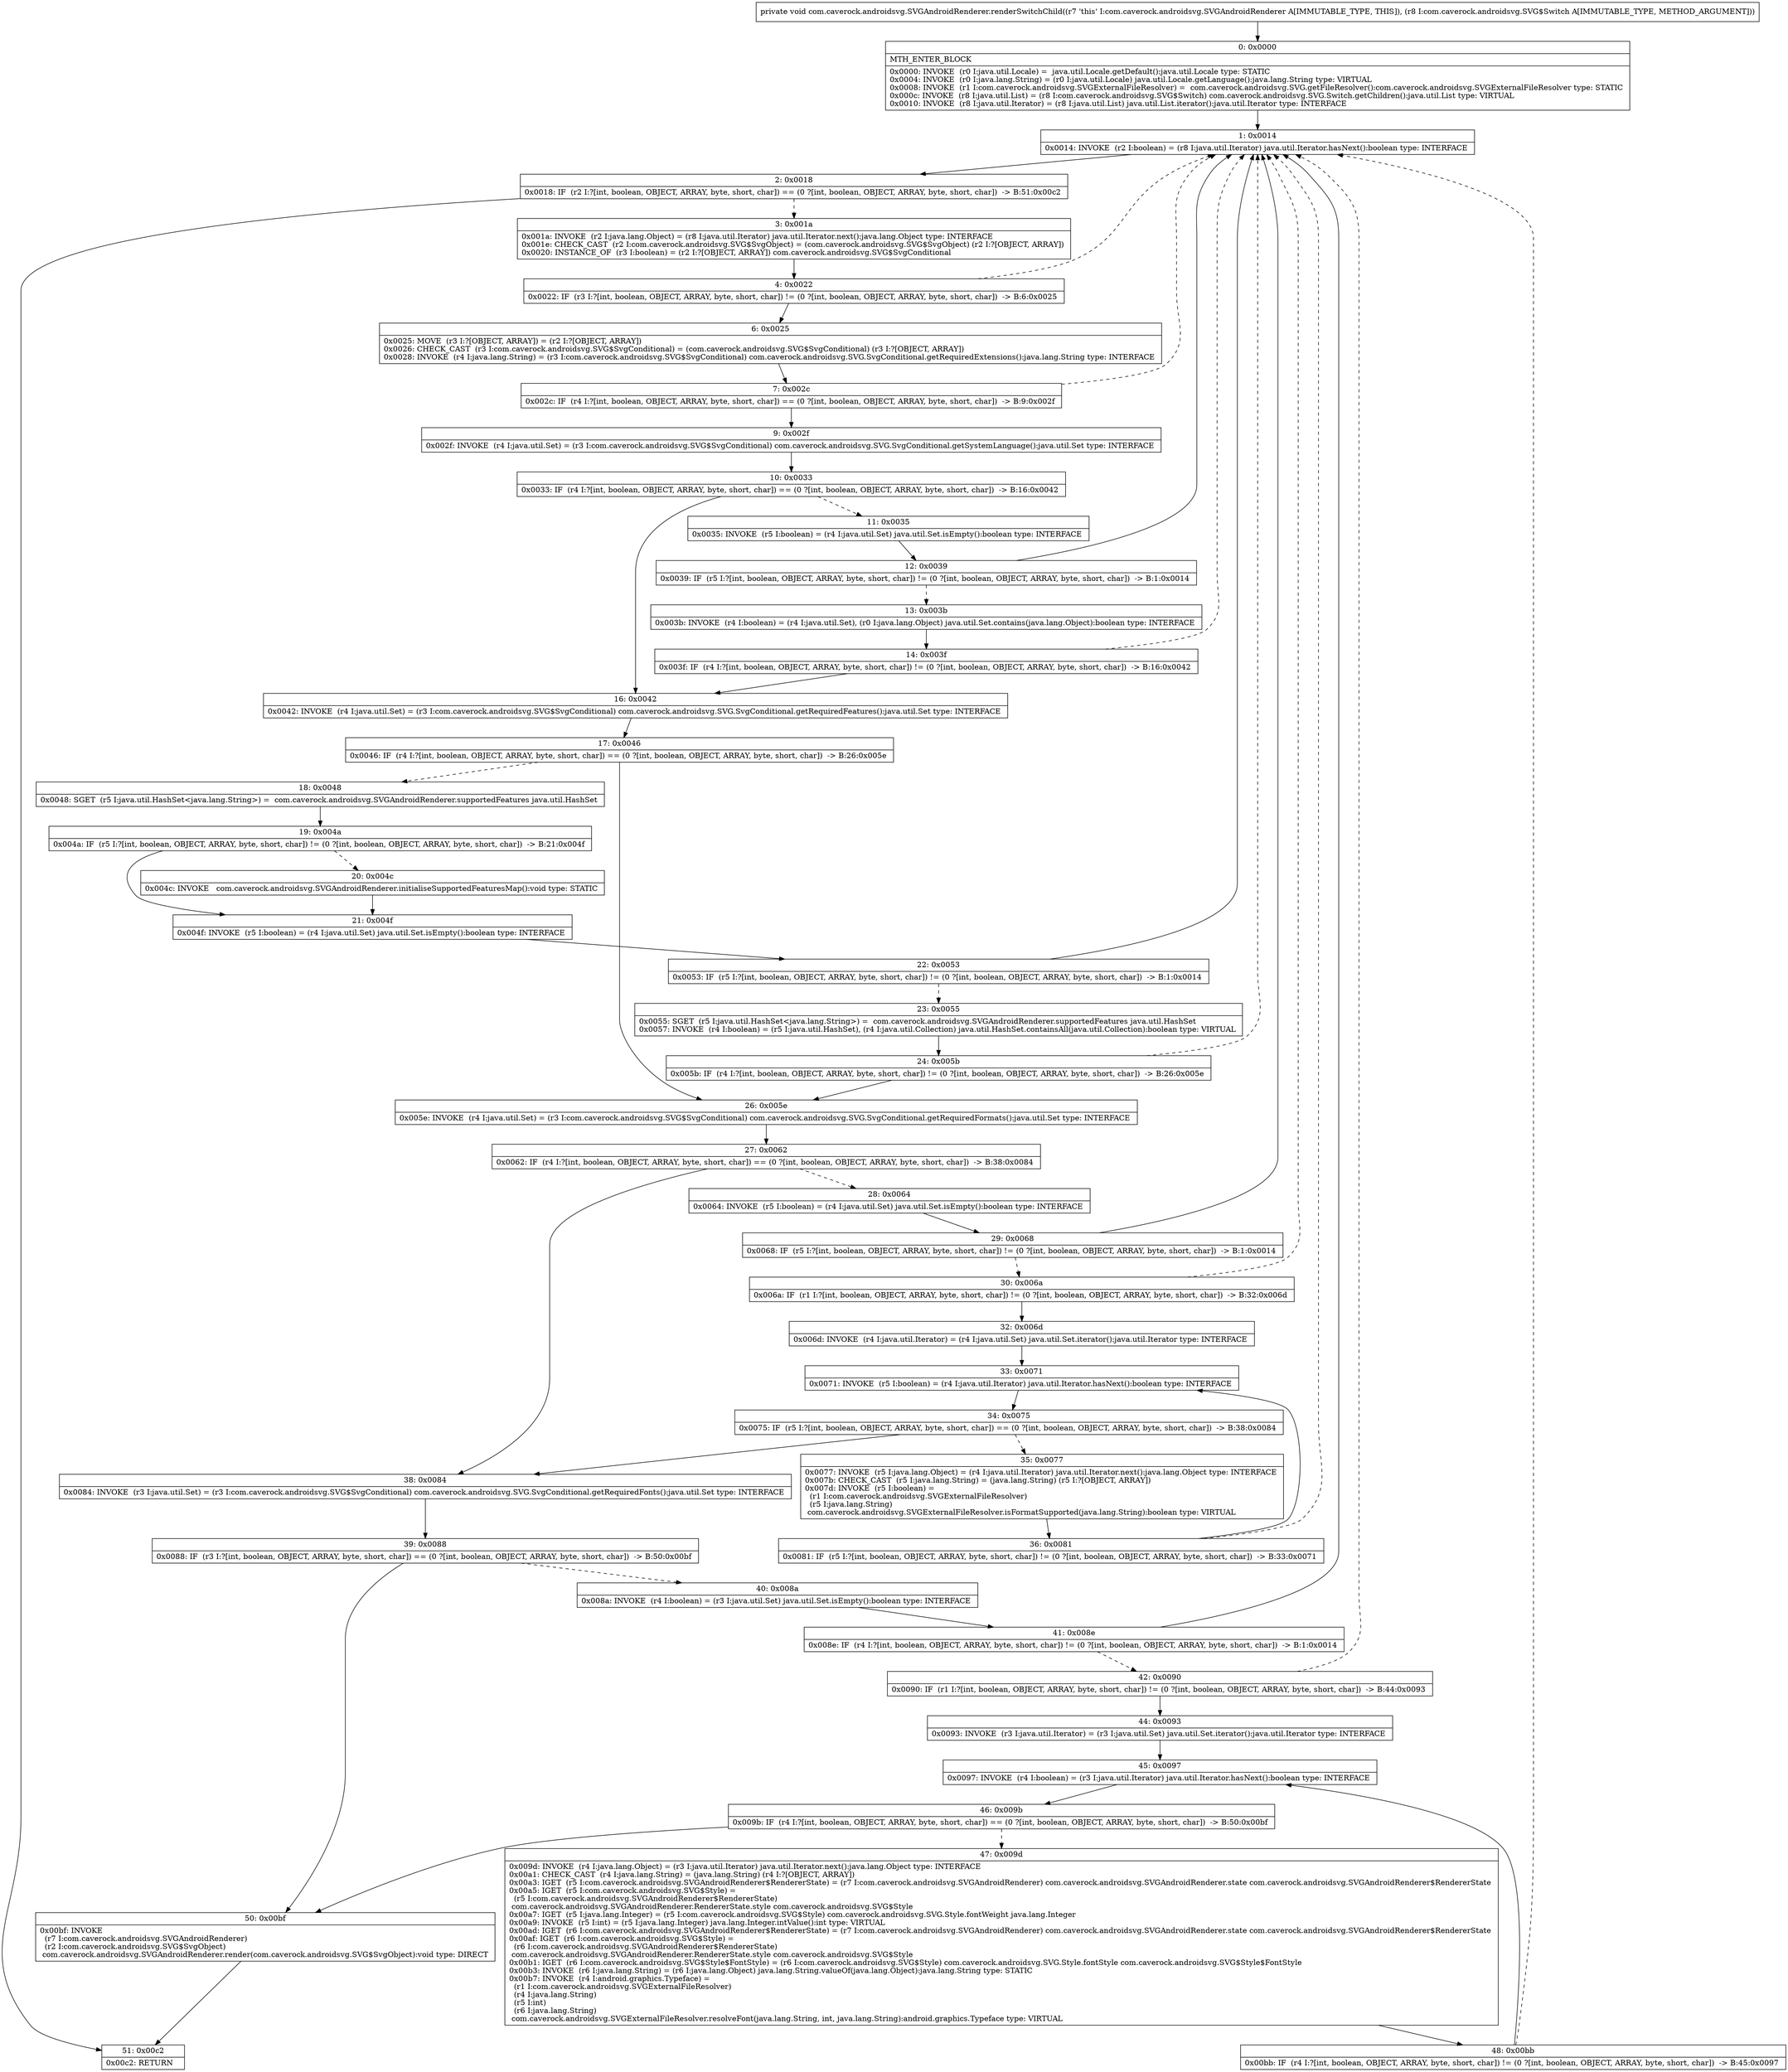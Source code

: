 digraph "CFG forcom.caverock.androidsvg.SVGAndroidRenderer.renderSwitchChild(Lcom\/caverock\/androidsvg\/SVG$Switch;)V" {
Node_0 [shape=record,label="{0\:\ 0x0000|MTH_ENTER_BLOCK\l|0x0000: INVOKE  (r0 I:java.util.Locale) =  java.util.Locale.getDefault():java.util.Locale type: STATIC \l0x0004: INVOKE  (r0 I:java.lang.String) = (r0 I:java.util.Locale) java.util.Locale.getLanguage():java.lang.String type: VIRTUAL \l0x0008: INVOKE  (r1 I:com.caverock.androidsvg.SVGExternalFileResolver) =  com.caverock.androidsvg.SVG.getFileResolver():com.caverock.androidsvg.SVGExternalFileResolver type: STATIC \l0x000c: INVOKE  (r8 I:java.util.List) = (r8 I:com.caverock.androidsvg.SVG$Switch) com.caverock.androidsvg.SVG.Switch.getChildren():java.util.List type: VIRTUAL \l0x0010: INVOKE  (r8 I:java.util.Iterator) = (r8 I:java.util.List) java.util.List.iterator():java.util.Iterator type: INTERFACE \l}"];
Node_1 [shape=record,label="{1\:\ 0x0014|0x0014: INVOKE  (r2 I:boolean) = (r8 I:java.util.Iterator) java.util.Iterator.hasNext():boolean type: INTERFACE \l}"];
Node_2 [shape=record,label="{2\:\ 0x0018|0x0018: IF  (r2 I:?[int, boolean, OBJECT, ARRAY, byte, short, char]) == (0 ?[int, boolean, OBJECT, ARRAY, byte, short, char])  \-\> B:51:0x00c2 \l}"];
Node_3 [shape=record,label="{3\:\ 0x001a|0x001a: INVOKE  (r2 I:java.lang.Object) = (r8 I:java.util.Iterator) java.util.Iterator.next():java.lang.Object type: INTERFACE \l0x001e: CHECK_CAST  (r2 I:com.caverock.androidsvg.SVG$SvgObject) = (com.caverock.androidsvg.SVG$SvgObject) (r2 I:?[OBJECT, ARRAY]) \l0x0020: INSTANCE_OF  (r3 I:boolean) = (r2 I:?[OBJECT, ARRAY]) com.caverock.androidsvg.SVG$SvgConditional \l}"];
Node_4 [shape=record,label="{4\:\ 0x0022|0x0022: IF  (r3 I:?[int, boolean, OBJECT, ARRAY, byte, short, char]) != (0 ?[int, boolean, OBJECT, ARRAY, byte, short, char])  \-\> B:6:0x0025 \l}"];
Node_6 [shape=record,label="{6\:\ 0x0025|0x0025: MOVE  (r3 I:?[OBJECT, ARRAY]) = (r2 I:?[OBJECT, ARRAY]) \l0x0026: CHECK_CAST  (r3 I:com.caverock.androidsvg.SVG$SvgConditional) = (com.caverock.androidsvg.SVG$SvgConditional) (r3 I:?[OBJECT, ARRAY]) \l0x0028: INVOKE  (r4 I:java.lang.String) = (r3 I:com.caverock.androidsvg.SVG$SvgConditional) com.caverock.androidsvg.SVG.SvgConditional.getRequiredExtensions():java.lang.String type: INTERFACE \l}"];
Node_7 [shape=record,label="{7\:\ 0x002c|0x002c: IF  (r4 I:?[int, boolean, OBJECT, ARRAY, byte, short, char]) == (0 ?[int, boolean, OBJECT, ARRAY, byte, short, char])  \-\> B:9:0x002f \l}"];
Node_9 [shape=record,label="{9\:\ 0x002f|0x002f: INVOKE  (r4 I:java.util.Set) = (r3 I:com.caverock.androidsvg.SVG$SvgConditional) com.caverock.androidsvg.SVG.SvgConditional.getSystemLanguage():java.util.Set type: INTERFACE \l}"];
Node_10 [shape=record,label="{10\:\ 0x0033|0x0033: IF  (r4 I:?[int, boolean, OBJECT, ARRAY, byte, short, char]) == (0 ?[int, boolean, OBJECT, ARRAY, byte, short, char])  \-\> B:16:0x0042 \l}"];
Node_11 [shape=record,label="{11\:\ 0x0035|0x0035: INVOKE  (r5 I:boolean) = (r4 I:java.util.Set) java.util.Set.isEmpty():boolean type: INTERFACE \l}"];
Node_12 [shape=record,label="{12\:\ 0x0039|0x0039: IF  (r5 I:?[int, boolean, OBJECT, ARRAY, byte, short, char]) != (0 ?[int, boolean, OBJECT, ARRAY, byte, short, char])  \-\> B:1:0x0014 \l}"];
Node_13 [shape=record,label="{13\:\ 0x003b|0x003b: INVOKE  (r4 I:boolean) = (r4 I:java.util.Set), (r0 I:java.lang.Object) java.util.Set.contains(java.lang.Object):boolean type: INTERFACE \l}"];
Node_14 [shape=record,label="{14\:\ 0x003f|0x003f: IF  (r4 I:?[int, boolean, OBJECT, ARRAY, byte, short, char]) != (0 ?[int, boolean, OBJECT, ARRAY, byte, short, char])  \-\> B:16:0x0042 \l}"];
Node_16 [shape=record,label="{16\:\ 0x0042|0x0042: INVOKE  (r4 I:java.util.Set) = (r3 I:com.caverock.androidsvg.SVG$SvgConditional) com.caverock.androidsvg.SVG.SvgConditional.getRequiredFeatures():java.util.Set type: INTERFACE \l}"];
Node_17 [shape=record,label="{17\:\ 0x0046|0x0046: IF  (r4 I:?[int, boolean, OBJECT, ARRAY, byte, short, char]) == (0 ?[int, boolean, OBJECT, ARRAY, byte, short, char])  \-\> B:26:0x005e \l}"];
Node_18 [shape=record,label="{18\:\ 0x0048|0x0048: SGET  (r5 I:java.util.HashSet\<java.lang.String\>) =  com.caverock.androidsvg.SVGAndroidRenderer.supportedFeatures java.util.HashSet \l}"];
Node_19 [shape=record,label="{19\:\ 0x004a|0x004a: IF  (r5 I:?[int, boolean, OBJECT, ARRAY, byte, short, char]) != (0 ?[int, boolean, OBJECT, ARRAY, byte, short, char])  \-\> B:21:0x004f \l}"];
Node_20 [shape=record,label="{20\:\ 0x004c|0x004c: INVOKE   com.caverock.androidsvg.SVGAndroidRenderer.initialiseSupportedFeaturesMap():void type: STATIC \l}"];
Node_21 [shape=record,label="{21\:\ 0x004f|0x004f: INVOKE  (r5 I:boolean) = (r4 I:java.util.Set) java.util.Set.isEmpty():boolean type: INTERFACE \l}"];
Node_22 [shape=record,label="{22\:\ 0x0053|0x0053: IF  (r5 I:?[int, boolean, OBJECT, ARRAY, byte, short, char]) != (0 ?[int, boolean, OBJECT, ARRAY, byte, short, char])  \-\> B:1:0x0014 \l}"];
Node_23 [shape=record,label="{23\:\ 0x0055|0x0055: SGET  (r5 I:java.util.HashSet\<java.lang.String\>) =  com.caverock.androidsvg.SVGAndroidRenderer.supportedFeatures java.util.HashSet \l0x0057: INVOKE  (r4 I:boolean) = (r5 I:java.util.HashSet), (r4 I:java.util.Collection) java.util.HashSet.containsAll(java.util.Collection):boolean type: VIRTUAL \l}"];
Node_24 [shape=record,label="{24\:\ 0x005b|0x005b: IF  (r4 I:?[int, boolean, OBJECT, ARRAY, byte, short, char]) != (0 ?[int, boolean, OBJECT, ARRAY, byte, short, char])  \-\> B:26:0x005e \l}"];
Node_26 [shape=record,label="{26\:\ 0x005e|0x005e: INVOKE  (r4 I:java.util.Set) = (r3 I:com.caverock.androidsvg.SVG$SvgConditional) com.caverock.androidsvg.SVG.SvgConditional.getRequiredFormats():java.util.Set type: INTERFACE \l}"];
Node_27 [shape=record,label="{27\:\ 0x0062|0x0062: IF  (r4 I:?[int, boolean, OBJECT, ARRAY, byte, short, char]) == (0 ?[int, boolean, OBJECT, ARRAY, byte, short, char])  \-\> B:38:0x0084 \l}"];
Node_28 [shape=record,label="{28\:\ 0x0064|0x0064: INVOKE  (r5 I:boolean) = (r4 I:java.util.Set) java.util.Set.isEmpty():boolean type: INTERFACE \l}"];
Node_29 [shape=record,label="{29\:\ 0x0068|0x0068: IF  (r5 I:?[int, boolean, OBJECT, ARRAY, byte, short, char]) != (0 ?[int, boolean, OBJECT, ARRAY, byte, short, char])  \-\> B:1:0x0014 \l}"];
Node_30 [shape=record,label="{30\:\ 0x006a|0x006a: IF  (r1 I:?[int, boolean, OBJECT, ARRAY, byte, short, char]) != (0 ?[int, boolean, OBJECT, ARRAY, byte, short, char])  \-\> B:32:0x006d \l}"];
Node_32 [shape=record,label="{32\:\ 0x006d|0x006d: INVOKE  (r4 I:java.util.Iterator) = (r4 I:java.util.Set) java.util.Set.iterator():java.util.Iterator type: INTERFACE \l}"];
Node_33 [shape=record,label="{33\:\ 0x0071|0x0071: INVOKE  (r5 I:boolean) = (r4 I:java.util.Iterator) java.util.Iterator.hasNext():boolean type: INTERFACE \l}"];
Node_34 [shape=record,label="{34\:\ 0x0075|0x0075: IF  (r5 I:?[int, boolean, OBJECT, ARRAY, byte, short, char]) == (0 ?[int, boolean, OBJECT, ARRAY, byte, short, char])  \-\> B:38:0x0084 \l}"];
Node_35 [shape=record,label="{35\:\ 0x0077|0x0077: INVOKE  (r5 I:java.lang.Object) = (r4 I:java.util.Iterator) java.util.Iterator.next():java.lang.Object type: INTERFACE \l0x007b: CHECK_CAST  (r5 I:java.lang.String) = (java.lang.String) (r5 I:?[OBJECT, ARRAY]) \l0x007d: INVOKE  (r5 I:boolean) = \l  (r1 I:com.caverock.androidsvg.SVGExternalFileResolver)\l  (r5 I:java.lang.String)\l com.caverock.androidsvg.SVGExternalFileResolver.isFormatSupported(java.lang.String):boolean type: VIRTUAL \l}"];
Node_36 [shape=record,label="{36\:\ 0x0081|0x0081: IF  (r5 I:?[int, boolean, OBJECT, ARRAY, byte, short, char]) != (0 ?[int, boolean, OBJECT, ARRAY, byte, short, char])  \-\> B:33:0x0071 \l}"];
Node_38 [shape=record,label="{38\:\ 0x0084|0x0084: INVOKE  (r3 I:java.util.Set) = (r3 I:com.caverock.androidsvg.SVG$SvgConditional) com.caverock.androidsvg.SVG.SvgConditional.getRequiredFonts():java.util.Set type: INTERFACE \l}"];
Node_39 [shape=record,label="{39\:\ 0x0088|0x0088: IF  (r3 I:?[int, boolean, OBJECT, ARRAY, byte, short, char]) == (0 ?[int, boolean, OBJECT, ARRAY, byte, short, char])  \-\> B:50:0x00bf \l}"];
Node_40 [shape=record,label="{40\:\ 0x008a|0x008a: INVOKE  (r4 I:boolean) = (r3 I:java.util.Set) java.util.Set.isEmpty():boolean type: INTERFACE \l}"];
Node_41 [shape=record,label="{41\:\ 0x008e|0x008e: IF  (r4 I:?[int, boolean, OBJECT, ARRAY, byte, short, char]) != (0 ?[int, boolean, OBJECT, ARRAY, byte, short, char])  \-\> B:1:0x0014 \l}"];
Node_42 [shape=record,label="{42\:\ 0x0090|0x0090: IF  (r1 I:?[int, boolean, OBJECT, ARRAY, byte, short, char]) != (0 ?[int, boolean, OBJECT, ARRAY, byte, short, char])  \-\> B:44:0x0093 \l}"];
Node_44 [shape=record,label="{44\:\ 0x0093|0x0093: INVOKE  (r3 I:java.util.Iterator) = (r3 I:java.util.Set) java.util.Set.iterator():java.util.Iterator type: INTERFACE \l}"];
Node_45 [shape=record,label="{45\:\ 0x0097|0x0097: INVOKE  (r4 I:boolean) = (r3 I:java.util.Iterator) java.util.Iterator.hasNext():boolean type: INTERFACE \l}"];
Node_46 [shape=record,label="{46\:\ 0x009b|0x009b: IF  (r4 I:?[int, boolean, OBJECT, ARRAY, byte, short, char]) == (0 ?[int, boolean, OBJECT, ARRAY, byte, short, char])  \-\> B:50:0x00bf \l}"];
Node_47 [shape=record,label="{47\:\ 0x009d|0x009d: INVOKE  (r4 I:java.lang.Object) = (r3 I:java.util.Iterator) java.util.Iterator.next():java.lang.Object type: INTERFACE \l0x00a1: CHECK_CAST  (r4 I:java.lang.String) = (java.lang.String) (r4 I:?[OBJECT, ARRAY]) \l0x00a3: IGET  (r5 I:com.caverock.androidsvg.SVGAndroidRenderer$RendererState) = (r7 I:com.caverock.androidsvg.SVGAndroidRenderer) com.caverock.androidsvg.SVGAndroidRenderer.state com.caverock.androidsvg.SVGAndroidRenderer$RendererState \l0x00a5: IGET  (r5 I:com.caverock.androidsvg.SVG$Style) = \l  (r5 I:com.caverock.androidsvg.SVGAndroidRenderer$RendererState)\l com.caverock.androidsvg.SVGAndroidRenderer.RendererState.style com.caverock.androidsvg.SVG$Style \l0x00a7: IGET  (r5 I:java.lang.Integer) = (r5 I:com.caverock.androidsvg.SVG$Style) com.caverock.androidsvg.SVG.Style.fontWeight java.lang.Integer \l0x00a9: INVOKE  (r5 I:int) = (r5 I:java.lang.Integer) java.lang.Integer.intValue():int type: VIRTUAL \l0x00ad: IGET  (r6 I:com.caverock.androidsvg.SVGAndroidRenderer$RendererState) = (r7 I:com.caverock.androidsvg.SVGAndroidRenderer) com.caverock.androidsvg.SVGAndroidRenderer.state com.caverock.androidsvg.SVGAndroidRenderer$RendererState \l0x00af: IGET  (r6 I:com.caverock.androidsvg.SVG$Style) = \l  (r6 I:com.caverock.androidsvg.SVGAndroidRenderer$RendererState)\l com.caverock.androidsvg.SVGAndroidRenderer.RendererState.style com.caverock.androidsvg.SVG$Style \l0x00b1: IGET  (r6 I:com.caverock.androidsvg.SVG$Style$FontStyle) = (r6 I:com.caverock.androidsvg.SVG$Style) com.caverock.androidsvg.SVG.Style.fontStyle com.caverock.androidsvg.SVG$Style$FontStyle \l0x00b3: INVOKE  (r6 I:java.lang.String) = (r6 I:java.lang.Object) java.lang.String.valueOf(java.lang.Object):java.lang.String type: STATIC \l0x00b7: INVOKE  (r4 I:android.graphics.Typeface) = \l  (r1 I:com.caverock.androidsvg.SVGExternalFileResolver)\l  (r4 I:java.lang.String)\l  (r5 I:int)\l  (r6 I:java.lang.String)\l com.caverock.androidsvg.SVGExternalFileResolver.resolveFont(java.lang.String, int, java.lang.String):android.graphics.Typeface type: VIRTUAL \l}"];
Node_48 [shape=record,label="{48\:\ 0x00bb|0x00bb: IF  (r4 I:?[int, boolean, OBJECT, ARRAY, byte, short, char]) != (0 ?[int, boolean, OBJECT, ARRAY, byte, short, char])  \-\> B:45:0x0097 \l}"];
Node_50 [shape=record,label="{50\:\ 0x00bf|0x00bf: INVOKE  \l  (r7 I:com.caverock.androidsvg.SVGAndroidRenderer)\l  (r2 I:com.caverock.androidsvg.SVG$SvgObject)\l com.caverock.androidsvg.SVGAndroidRenderer.render(com.caverock.androidsvg.SVG$SvgObject):void type: DIRECT \l}"];
Node_51 [shape=record,label="{51\:\ 0x00c2|0x00c2: RETURN   \l}"];
MethodNode[shape=record,label="{private void com.caverock.androidsvg.SVGAndroidRenderer.renderSwitchChild((r7 'this' I:com.caverock.androidsvg.SVGAndroidRenderer A[IMMUTABLE_TYPE, THIS]), (r8 I:com.caverock.androidsvg.SVG$Switch A[IMMUTABLE_TYPE, METHOD_ARGUMENT])) }"];
MethodNode -> Node_0;
Node_0 -> Node_1;
Node_1 -> Node_2;
Node_2 -> Node_3[style=dashed];
Node_2 -> Node_51;
Node_3 -> Node_4;
Node_4 -> Node_6;
Node_4 -> Node_1[style=dashed];
Node_6 -> Node_7;
Node_7 -> Node_9;
Node_7 -> Node_1[style=dashed];
Node_9 -> Node_10;
Node_10 -> Node_11[style=dashed];
Node_10 -> Node_16;
Node_11 -> Node_12;
Node_12 -> Node_1;
Node_12 -> Node_13[style=dashed];
Node_13 -> Node_14;
Node_14 -> Node_16;
Node_14 -> Node_1[style=dashed];
Node_16 -> Node_17;
Node_17 -> Node_18[style=dashed];
Node_17 -> Node_26;
Node_18 -> Node_19;
Node_19 -> Node_20[style=dashed];
Node_19 -> Node_21;
Node_20 -> Node_21;
Node_21 -> Node_22;
Node_22 -> Node_1;
Node_22 -> Node_23[style=dashed];
Node_23 -> Node_24;
Node_24 -> Node_26;
Node_24 -> Node_1[style=dashed];
Node_26 -> Node_27;
Node_27 -> Node_28[style=dashed];
Node_27 -> Node_38;
Node_28 -> Node_29;
Node_29 -> Node_1;
Node_29 -> Node_30[style=dashed];
Node_30 -> Node_32;
Node_30 -> Node_1[style=dashed];
Node_32 -> Node_33;
Node_33 -> Node_34;
Node_34 -> Node_35[style=dashed];
Node_34 -> Node_38;
Node_35 -> Node_36;
Node_36 -> Node_33;
Node_36 -> Node_1[style=dashed];
Node_38 -> Node_39;
Node_39 -> Node_40[style=dashed];
Node_39 -> Node_50;
Node_40 -> Node_41;
Node_41 -> Node_1;
Node_41 -> Node_42[style=dashed];
Node_42 -> Node_44;
Node_42 -> Node_1[style=dashed];
Node_44 -> Node_45;
Node_45 -> Node_46;
Node_46 -> Node_47[style=dashed];
Node_46 -> Node_50;
Node_47 -> Node_48;
Node_48 -> Node_45;
Node_48 -> Node_1[style=dashed];
Node_50 -> Node_51;
}

